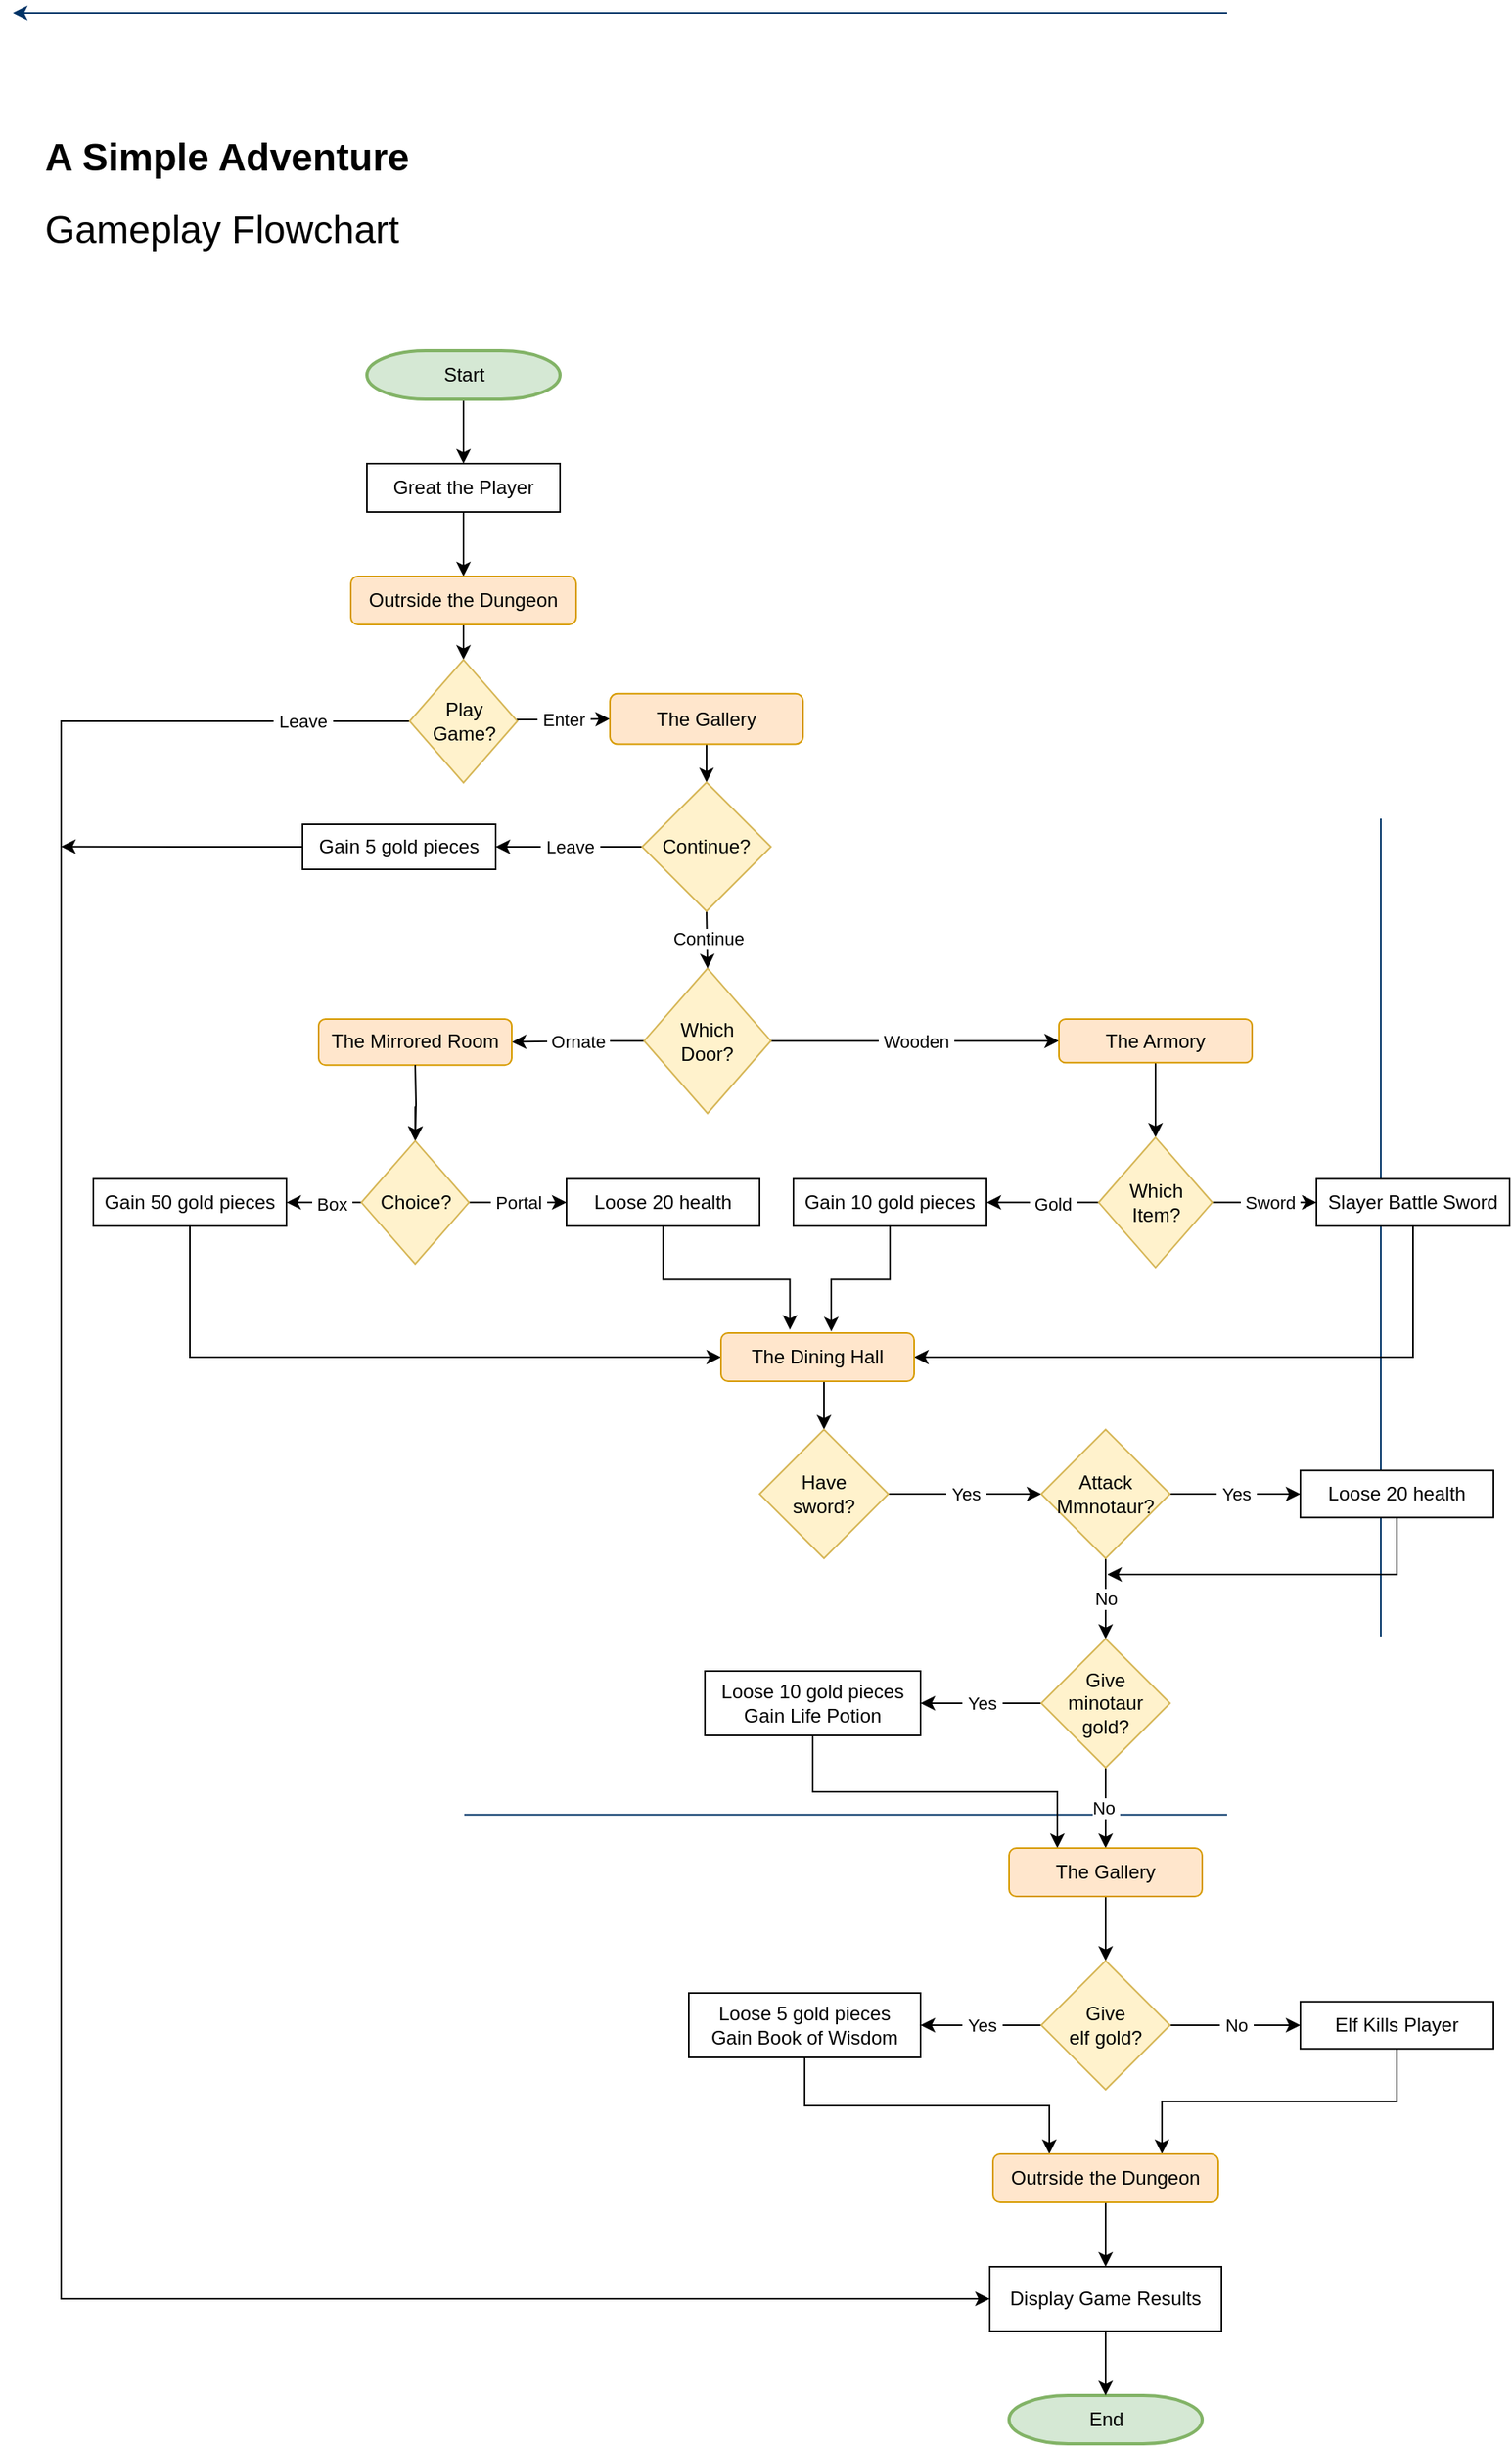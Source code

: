 <mxfile version="15.8.3" type="device"><diagram id="6a731a19-8d31-9384-78a2-239565b7b9f0" name="Page-1"><mxGraphModel dx="1115" dy="562" grid="1" gridSize="10" guides="1" tooltips="1" connect="1" arrows="1" fold="1" page="1" pageScale="1" pageWidth="1169" pageHeight="827" background="none" math="0" shadow="0"><root><mxCell id="0"/><mxCell id="1" parent="0"/><mxCell id="IbJgsTRaqv54AW3eA2a9-58" style="edgeStyle=orthogonalEdgeStyle;rounded=0;orthogonalLoop=1;jettySize=auto;html=1;exitX=0.5;exitY=1;exitDx=0;exitDy=0;exitPerimeter=0;entryX=0.5;entryY=0;entryDx=0;entryDy=0;" edge="1" parent="1" source="2" target="IbJgsTRaqv54AW3eA2a9-55"><mxGeometry relative="1" as="geometry"/></mxCell><mxCell id="2" value="Start" style="shape=mxgraph.flowchart.terminator;strokeWidth=2;gradientDirection=north;fontStyle=0;html=1;fillColor=#d5e8d4;strokeColor=#82b366;" parent="1" vertex="1"><mxGeometry x="320" y="210" width="120" height="30" as="geometry"/></mxCell><mxCell id="40" value="End" style="shape=mxgraph.flowchart.terminator;strokeWidth=2;gradientDirection=north;fontStyle=0;html=1;fillColor=#d5e8d4;strokeColor=#82b366;" parent="1" vertex="1"><mxGeometry x="719" y="1480" width="120" height="30" as="geometry"/></mxCell><mxCell id="45" value="" style="edgeStyle=elbowEdgeStyle;elbow=horizontal;exitX=1;exitY=0.5;exitPerimeter=0;entryX=0.905;entryY=0.5;entryPerimeter=0;fontStyle=1;strokeColor=#003366;strokeWidth=1;html=1;" parent="1" target="34" edge="1"><mxGeometry width="100" height="100" as="geometry"><mxPoint x="380.5" y="1119.25" as="sourcePoint"/><mxPoint x="100" as="targetPoint"/><Array as="points"><mxPoint x="950" y="1320"/></Array></mxGeometry></mxCell><mxCell id="IbJgsTRaqv54AW3eA2a9-57" style="edgeStyle=orthogonalEdgeStyle;rounded=0;orthogonalLoop=1;jettySize=auto;html=1;exitX=0.5;exitY=1;exitDx=0;exitDy=0;entryX=0.5;entryY=0;entryDx=0;entryDy=0;" edge="1" parent="1" source="IbJgsTRaqv54AW3eA2a9-55" target="IbJgsTRaqv54AW3eA2a9-56"><mxGeometry relative="1" as="geometry"/></mxCell><mxCell id="IbJgsTRaqv54AW3eA2a9-55" value="Great the Player" style="rounded=0;whiteSpace=wrap;html=1;" vertex="1" parent="1"><mxGeometry x="320" y="280" width="120" height="30" as="geometry"/></mxCell><mxCell id="IbJgsTRaqv54AW3eA2a9-62" style="edgeStyle=orthogonalEdgeStyle;rounded=0;orthogonalLoop=1;jettySize=auto;html=1;exitX=0.5;exitY=1;exitDx=0;exitDy=0;entryX=0.5;entryY=0;entryDx=0;entryDy=0;" edge="1" parent="1" source="IbJgsTRaqv54AW3eA2a9-56" target="IbJgsTRaqv54AW3eA2a9-59"><mxGeometry relative="1" as="geometry"/></mxCell><mxCell id="IbJgsTRaqv54AW3eA2a9-56" value="Outrside the Dungeon" style="rounded=1;whiteSpace=wrap;html=1;fillColor=#ffe6cc;strokeColor=#d79b00;" vertex="1" parent="1"><mxGeometry x="310" y="350" width="140" height="30" as="geometry"/></mxCell><mxCell id="IbJgsTRaqv54AW3eA2a9-63" value="&amp;nbsp;Enter&amp;nbsp;" style="edgeStyle=orthogonalEdgeStyle;rounded=0;orthogonalLoop=1;jettySize=auto;html=1;exitX=1;exitY=0.5;exitDx=0;exitDy=0;entryX=0;entryY=0.5;entryDx=0;entryDy=0;" edge="1" parent="1" source="IbJgsTRaqv54AW3eA2a9-59" target="IbJgsTRaqv54AW3eA2a9-60"><mxGeometry relative="1" as="geometry"><Array as="points"><mxPoint x="440" y="439"/><mxPoint x="440" y="439"/></Array></mxGeometry></mxCell><mxCell id="IbJgsTRaqv54AW3eA2a9-150" value="&amp;nbsp;Leave&amp;nbsp;" style="edgeStyle=orthogonalEdgeStyle;rounded=0;orthogonalLoop=1;jettySize=auto;html=1;exitX=0;exitY=0.5;exitDx=0;exitDy=0;entryX=0;entryY=0.5;entryDx=0;entryDy=0;" edge="1" parent="1" source="IbJgsTRaqv54AW3eA2a9-59" target="IbJgsTRaqv54AW3eA2a9-146"><mxGeometry x="-0.925" relative="1" as="geometry"><Array as="points"><mxPoint x="130" y="440"/><mxPoint x="130" y="1420"/></Array><mxPoint as="offset"/></mxGeometry></mxCell><mxCell id="IbJgsTRaqv54AW3eA2a9-59" value="Play&lt;br&gt;Game?" style="rhombus;whiteSpace=wrap;html=1;fillColor=#fff2cc;strokeColor=#d6b656;" vertex="1" parent="1"><mxGeometry x="346.55" y="401.78" width="66.9" height="76.44" as="geometry"/></mxCell><mxCell id="IbJgsTRaqv54AW3eA2a9-125" style="edgeStyle=orthogonalEdgeStyle;rounded=0;orthogonalLoop=1;jettySize=auto;html=1;exitX=0.5;exitY=1;exitDx=0;exitDy=0;entryX=0.5;entryY=0;entryDx=0;entryDy=0;" edge="1" parent="1" source="IbJgsTRaqv54AW3eA2a9-60" target="IbJgsTRaqv54AW3eA2a9-122"><mxGeometry relative="1" as="geometry"/></mxCell><mxCell id="IbJgsTRaqv54AW3eA2a9-60" value="The Gallery" style="rounded=1;whiteSpace=wrap;html=1;fillColor=#ffe6cc;strokeColor=#d79b00;" vertex="1" parent="1"><mxGeometry x="471" y="422.85" width="120" height="31.43" as="geometry"/></mxCell><mxCell id="IbJgsTRaqv54AW3eA2a9-67" value="&amp;nbsp;Wooden&amp;nbsp;" style="edgeStyle=orthogonalEdgeStyle;rounded=0;orthogonalLoop=1;jettySize=auto;html=1;exitX=1;exitY=0.5;exitDx=0;exitDy=0;entryX=0;entryY=0.5;entryDx=0;entryDy=0;" edge="1" parent="1" source="IbJgsTRaqv54AW3eA2a9-69" target="IbJgsTRaqv54AW3eA2a9-73"><mxGeometry relative="1" as="geometry"><mxPoint x="600" y="638.57" as="targetPoint"/></mxGeometry></mxCell><mxCell id="IbJgsTRaqv54AW3eA2a9-68" value="&amp;nbsp;Ornate&amp;nbsp;" style="edgeStyle=orthogonalEdgeStyle;rounded=0;orthogonalLoop=1;jettySize=auto;html=1;exitX=0;exitY=0.5;exitDx=0;exitDy=0;entryX=1;entryY=0.5;entryDx=0;entryDy=0;entryPerimeter=0;" edge="1" parent="1" source="IbJgsTRaqv54AW3eA2a9-69" target="IbJgsTRaqv54AW3eA2a9-72"><mxGeometry relative="1" as="geometry"><mxPoint x="440" y="640" as="targetPoint"/></mxGeometry></mxCell><mxCell id="IbJgsTRaqv54AW3eA2a9-69" value="Which&lt;br&gt;Door?" style="rhombus;whiteSpace=wrap;html=1;fillColor=#fff2cc;strokeColor=#d6b656;" vertex="1" parent="1"><mxGeometry x="492.25" y="593.57" width="78.75" height="90" as="geometry"/></mxCell><mxCell id="IbJgsTRaqv54AW3eA2a9-72" value="The Mirrored Room" style="rounded=1;whiteSpace=wrap;html=1;fillColor=#ffe6cc;strokeColor=#d79b00;" vertex="1" parent="1"><mxGeometry x="290" y="625" width="120" height="28.57" as="geometry"/></mxCell><mxCell id="IbJgsTRaqv54AW3eA2a9-95" style="edgeStyle=orthogonalEdgeStyle;rounded=0;orthogonalLoop=1;jettySize=auto;html=1;exitX=0.5;exitY=1;exitDx=0;exitDy=0;entryX=0.5;entryY=0;entryDx=0;entryDy=0;" edge="1" parent="1" source="IbJgsTRaqv54AW3eA2a9-73" target="IbJgsTRaqv54AW3eA2a9-91"><mxGeometry relative="1" as="geometry"/></mxCell><mxCell id="IbJgsTRaqv54AW3eA2a9-73" value="The Armory" style="rounded=1;whiteSpace=wrap;html=1;fillColor=#ffe6cc;strokeColor=#d79b00;" vertex="1" parent="1"><mxGeometry x="750" y="625" width="120" height="27.14" as="geometry"/></mxCell><mxCell id="IbJgsTRaqv54AW3eA2a9-76" value="" style="edgeStyle=orthogonalEdgeStyle;rounded=0;orthogonalLoop=1;jettySize=auto;html=1;" edge="1" parent="1" target="IbJgsTRaqv54AW3eA2a9-80"><mxGeometry relative="1" as="geometry"><mxPoint x="350" y="653.57" as="sourcePoint"/></mxGeometry></mxCell><mxCell id="IbJgsTRaqv54AW3eA2a9-77" style="edgeStyle=orthogonalEdgeStyle;rounded=0;orthogonalLoop=1;jettySize=auto;html=1;exitX=0.5;exitY=1;exitDx=0;exitDy=0;entryX=0.5;entryY=0;entryDx=0;entryDy=0;" edge="1" parent="1" target="IbJgsTRaqv54AW3eA2a9-80"><mxGeometry relative="1" as="geometry"><mxPoint x="350" y="679.28" as="sourcePoint"/></mxGeometry></mxCell><mxCell id="IbJgsTRaqv54AW3eA2a9-79" value="&amp;nbsp;Box&amp;nbsp;" style="edgeStyle=orthogonalEdgeStyle;rounded=0;orthogonalLoop=1;jettySize=auto;html=1;exitX=0;exitY=0.5;exitDx=0;exitDy=0;entryX=1;entryY=0.5;entryDx=0;entryDy=0;" edge="1" parent="1" source="IbJgsTRaqv54AW3eA2a9-80" target="IbJgsTRaqv54AW3eA2a9-83"><mxGeometry x="-0.183" y="1" relative="1" as="geometry"><mxPoint x="270" y="738.565" as="targetPoint"/><mxPoint as="offset"/></mxGeometry></mxCell><mxCell id="IbJgsTRaqv54AW3eA2a9-128" value="&amp;nbsp;Portal&amp;nbsp;" style="edgeStyle=orthogonalEdgeStyle;rounded=0;orthogonalLoop=1;jettySize=auto;html=1;exitX=1;exitY=0.5;exitDx=0;exitDy=0;entryX=0;entryY=0.5;entryDx=0;entryDy=0;" edge="1" parent="1" source="IbJgsTRaqv54AW3eA2a9-80" target="IbJgsTRaqv54AW3eA2a9-84"><mxGeometry relative="1" as="geometry"/></mxCell><mxCell id="IbJgsTRaqv54AW3eA2a9-80" value="Choice?" style="rhombus;whiteSpace=wrap;html=1;fillColor=#fff2cc;strokeColor=#d6b656;" vertex="1" parent="1"><mxGeometry x="316.56" y="700.7" width="66.89" height="76.44" as="geometry"/></mxCell><mxCell id="IbJgsTRaqv54AW3eA2a9-110" style="edgeStyle=orthogonalEdgeStyle;rounded=0;orthogonalLoop=1;jettySize=auto;html=1;exitX=0.5;exitY=1;exitDx=0;exitDy=0;entryX=0;entryY=0.5;entryDx=0;entryDy=0;" edge="1" parent="1" source="IbJgsTRaqv54AW3eA2a9-83" target="IbJgsTRaqv54AW3eA2a9-96"><mxGeometry relative="1" as="geometry"/></mxCell><mxCell id="IbJgsTRaqv54AW3eA2a9-83" value="Gain 50 gold pieces" style="rounded=0;whiteSpace=wrap;html=1;" vertex="1" parent="1"><mxGeometry x="150" y="724.28" width="120" height="29.28" as="geometry"/></mxCell><mxCell id="IbJgsTRaqv54AW3eA2a9-107" style="edgeStyle=orthogonalEdgeStyle;rounded=0;orthogonalLoop=1;jettySize=auto;html=1;exitX=0.5;exitY=1;exitDx=0;exitDy=0;entryX=0.357;entryY=-0.067;entryDx=0;entryDy=0;entryPerimeter=0;" edge="1" parent="1" source="IbJgsTRaqv54AW3eA2a9-84" target="IbJgsTRaqv54AW3eA2a9-96"><mxGeometry relative="1" as="geometry"/></mxCell><mxCell id="IbJgsTRaqv54AW3eA2a9-84" value="Loose 20 health" style="rounded=0;whiteSpace=wrap;html=1;" vertex="1" parent="1"><mxGeometry x="444" y="724.28" width="120" height="29.28" as="geometry"/></mxCell><mxCell id="IbJgsTRaqv54AW3eA2a9-88" value="&amp;nbsp;Gold&amp;nbsp;" style="edgeStyle=orthogonalEdgeStyle;rounded=0;orthogonalLoop=1;jettySize=auto;html=1;exitX=0;exitY=0.5;exitDx=0;exitDy=0;entryX=1;entryY=0.5;entryDx=0;entryDy=0;" edge="1" parent="1" source="IbJgsTRaqv54AW3eA2a9-91" target="IbJgsTRaqv54AW3eA2a9-92"><mxGeometry x="-0.183" y="1" relative="1" as="geometry"><mxPoint x="730" y="737.495" as="targetPoint"/><mxPoint as="offset"/></mxGeometry></mxCell><mxCell id="IbJgsTRaqv54AW3eA2a9-89" style="edgeStyle=orthogonalEdgeStyle;rounded=0;orthogonalLoop=1;jettySize=auto;html=1;exitX=1;exitY=0.5;exitDx=0;exitDy=0;entryX=0;entryY=0.5;entryDx=0;entryDy=0;" edge="1" parent="1" source="IbJgsTRaqv54AW3eA2a9-91" target="IbJgsTRaqv54AW3eA2a9-93"><mxGeometry relative="1" as="geometry"/></mxCell><mxCell id="IbJgsTRaqv54AW3eA2a9-90" value="&amp;nbsp;Sword&amp;nbsp;" style="edgeLabel;html=1;align=center;verticalAlign=middle;resizable=0;points=[];" vertex="1" connectable="0" parent="IbJgsTRaqv54AW3eA2a9-89"><mxGeometry x="0.23" y="1" relative="1" as="geometry"><mxPoint x="-5" y="1" as="offset"/></mxGeometry></mxCell><mxCell id="IbJgsTRaqv54AW3eA2a9-91" value="Which&lt;br&gt;Item?" style="rhombus;whiteSpace=wrap;html=1;fillColor=#fff2cc;strokeColor=#d6b656;" vertex="1" parent="1"><mxGeometry x="774.68" y="698.56" width="70.63" height="80.72" as="geometry"/></mxCell><mxCell id="IbJgsTRaqv54AW3eA2a9-108" style="edgeStyle=orthogonalEdgeStyle;rounded=0;orthogonalLoop=1;jettySize=auto;html=1;exitX=0.5;exitY=1;exitDx=0;exitDy=0;entryX=0.571;entryY=-0.031;entryDx=0;entryDy=0;entryPerimeter=0;" edge="1" parent="1" source="IbJgsTRaqv54AW3eA2a9-92" target="IbJgsTRaqv54AW3eA2a9-96"><mxGeometry relative="1" as="geometry"/></mxCell><mxCell id="IbJgsTRaqv54AW3eA2a9-92" value="Gain 10 gold pieces" style="rounded=0;whiteSpace=wrap;html=1;" vertex="1" parent="1"><mxGeometry x="585" y="724.28" width="120" height="29.28" as="geometry"/></mxCell><mxCell id="IbJgsTRaqv54AW3eA2a9-109" style="edgeStyle=orthogonalEdgeStyle;rounded=0;orthogonalLoop=1;jettySize=auto;html=1;exitX=0.5;exitY=1;exitDx=0;exitDy=0;entryX=1;entryY=0.5;entryDx=0;entryDy=0;" edge="1" parent="1" source="IbJgsTRaqv54AW3eA2a9-93" target="IbJgsTRaqv54AW3eA2a9-96"><mxGeometry relative="1" as="geometry"/></mxCell><mxCell id="IbJgsTRaqv54AW3eA2a9-93" value="Slayer Battle Sword" style="rounded=0;whiteSpace=wrap;html=1;" vertex="1" parent="1"><mxGeometry x="910" y="724.28" width="120" height="29.28" as="geometry"/></mxCell><mxCell id="IbJgsTRaqv54AW3eA2a9-117" style="edgeStyle=orthogonalEdgeStyle;rounded=0;orthogonalLoop=1;jettySize=auto;html=1;exitX=0.5;exitY=1;exitDx=0;exitDy=0;entryX=0.5;entryY=0;entryDx=0;entryDy=0;" edge="1" parent="1" source="IbJgsTRaqv54AW3eA2a9-96" target="IbJgsTRaqv54AW3eA2a9-112"><mxGeometry relative="1" as="geometry"/></mxCell><mxCell id="IbJgsTRaqv54AW3eA2a9-96" value="The Dining Hall" style="rounded=1;whiteSpace=wrap;html=1;fillColor=#ffe6cc;strokeColor=#d79b00;" vertex="1" parent="1"><mxGeometry x="540" y="820" width="120" height="30" as="geometry"/></mxCell><mxCell id="IbJgsTRaqv54AW3eA2a9-114" value="&amp;nbsp;Yes&amp;nbsp;" style="edgeStyle=orthogonalEdgeStyle;rounded=0;orthogonalLoop=1;jettySize=auto;html=1;exitX=1;exitY=0.5;exitDx=0;exitDy=0;entryX=0;entryY=0.5;entryDx=0;entryDy=0;" edge="1" parent="1" source="IbJgsTRaqv54AW3eA2a9-112" target="IbJgsTRaqv54AW3eA2a9-113"><mxGeometry relative="1" as="geometry"/></mxCell><mxCell id="IbJgsTRaqv54AW3eA2a9-112" value="Have&lt;br&gt;sword?" style="rhombus;whiteSpace=wrap;html=1;rounded=0;fillColor=#fff2cc;strokeColor=#d6b656;" vertex="1" parent="1"><mxGeometry x="564" y="880" width="80" height="80" as="geometry"/></mxCell><mxCell id="IbJgsTRaqv54AW3eA2a9-116" value="&amp;nbsp;Yes&amp;nbsp;" style="edgeStyle=orthogonalEdgeStyle;rounded=0;orthogonalLoop=1;jettySize=auto;html=1;exitX=1;exitY=0.5;exitDx=0;exitDy=0;entryX=0;entryY=0.5;entryDx=0;entryDy=0;" edge="1" parent="1" source="IbJgsTRaqv54AW3eA2a9-113" target="IbJgsTRaqv54AW3eA2a9-115"><mxGeometry relative="1" as="geometry"/></mxCell><mxCell id="IbJgsTRaqv54AW3eA2a9-120" value="&amp;nbsp;No&amp;nbsp;" style="edgeStyle=orthogonalEdgeStyle;rounded=0;orthogonalLoop=1;jettySize=auto;html=1;exitX=0.5;exitY=1;exitDx=0;exitDy=0;entryX=0.5;entryY=0;entryDx=0;entryDy=0;" edge="1" parent="1" source="IbJgsTRaqv54AW3eA2a9-113" target="IbJgsTRaqv54AW3eA2a9-118"><mxGeometry relative="1" as="geometry"/></mxCell><mxCell id="IbJgsTRaqv54AW3eA2a9-113" value="Attack&lt;br&gt;Mmnotaur?" style="rhombus;whiteSpace=wrap;html=1;rounded=0;fillColor=#fff2cc;strokeColor=#d6b656;" vertex="1" parent="1"><mxGeometry x="739" y="880" width="80" height="80" as="geometry"/></mxCell><mxCell id="IbJgsTRaqv54AW3eA2a9-131" style="edgeStyle=orthogonalEdgeStyle;rounded=0;orthogonalLoop=1;jettySize=auto;html=1;exitX=0.5;exitY=1;exitDx=0;exitDy=0;" edge="1" parent="1" source="IbJgsTRaqv54AW3eA2a9-115"><mxGeometry relative="1" as="geometry"><mxPoint x="780" y="970" as="targetPoint"/><Array as="points"><mxPoint x="960" y="970"/><mxPoint x="810" y="970"/></Array></mxGeometry></mxCell><mxCell id="IbJgsTRaqv54AW3eA2a9-115" value="Loose 20 health" style="rounded=0;whiteSpace=wrap;html=1;" vertex="1" parent="1"><mxGeometry x="900" y="905.36" width="120" height="29.28" as="geometry"/></mxCell><mxCell id="IbJgsTRaqv54AW3eA2a9-134" value="&amp;nbsp;Yes&amp;nbsp;" style="edgeStyle=orthogonalEdgeStyle;rounded=0;orthogonalLoop=1;jettySize=auto;html=1;exitX=0;exitY=0.5;exitDx=0;exitDy=0;entryX=1;entryY=0.5;entryDx=0;entryDy=0;" edge="1" parent="1" source="IbJgsTRaqv54AW3eA2a9-118" target="IbJgsTRaqv54AW3eA2a9-132"><mxGeometry relative="1" as="geometry"/></mxCell><mxCell id="IbJgsTRaqv54AW3eA2a9-136" value="No&amp;nbsp;" style="edgeStyle=orthogonalEdgeStyle;rounded=0;orthogonalLoop=1;jettySize=auto;html=1;exitX=0.5;exitY=1;exitDx=0;exitDy=0;entryX=0.5;entryY=0;entryDx=0;entryDy=0;" edge="1" parent="1" source="IbJgsTRaqv54AW3eA2a9-118" target="IbJgsTRaqv54AW3eA2a9-135"><mxGeometry relative="1" as="geometry"/></mxCell><mxCell id="IbJgsTRaqv54AW3eA2a9-118" value="Give&lt;br&gt;minotaur&lt;br&gt;gold?" style="rhombus;whiteSpace=wrap;html=1;rounded=0;fillColor=#fff2cc;strokeColor=#d6b656;" vertex="1" parent="1"><mxGeometry x="739" y="1010" width="80" height="80" as="geometry"/></mxCell><mxCell id="IbJgsTRaqv54AW3eA2a9-124" value="Continue" style="edgeStyle=orthogonalEdgeStyle;rounded=0;orthogonalLoop=1;jettySize=auto;html=1;exitX=0.5;exitY=1;exitDx=0;exitDy=0;entryX=0.5;entryY=0;entryDx=0;entryDy=0;" edge="1" parent="1" source="IbJgsTRaqv54AW3eA2a9-122" target="IbJgsTRaqv54AW3eA2a9-69"><mxGeometry relative="1" as="geometry"/></mxCell><mxCell id="IbJgsTRaqv54AW3eA2a9-126" value="&amp;nbsp;Leave&amp;nbsp;" style="edgeStyle=orthogonalEdgeStyle;rounded=0;orthogonalLoop=1;jettySize=auto;html=1;exitX=0;exitY=0.5;exitDx=0;exitDy=0;entryX=1;entryY=0.5;entryDx=0;entryDy=0;" edge="1" parent="1" source="IbJgsTRaqv54AW3eA2a9-122" target="IbJgsTRaqv54AW3eA2a9-123"><mxGeometry relative="1" as="geometry"><Array as="points"><mxPoint x="450" y="518"/><mxPoint x="450" y="518"/></Array></mxGeometry></mxCell><mxCell id="IbJgsTRaqv54AW3eA2a9-122" value="Continue?" style="rhombus;whiteSpace=wrap;html=1;rounded=0;fillColor=#fff2cc;strokeColor=#d6b656;" vertex="1" parent="1"><mxGeometry x="491" y="478" width="80" height="80" as="geometry"/></mxCell><mxCell id="IbJgsTRaqv54AW3eA2a9-151" style="edgeStyle=orthogonalEdgeStyle;rounded=0;orthogonalLoop=1;jettySize=auto;html=1;exitX=0;exitY=0.5;exitDx=0;exitDy=0;" edge="1" parent="1" source="IbJgsTRaqv54AW3eA2a9-123"><mxGeometry relative="1" as="geometry"><mxPoint x="130" y="517.857" as="targetPoint"/></mxGeometry></mxCell><mxCell id="IbJgsTRaqv54AW3eA2a9-123" value="Gain 5 gold pieces" style="rounded=0;whiteSpace=wrap;html=1;" vertex="1" parent="1"><mxGeometry x="280" y="504" width="120" height="28" as="geometry"/></mxCell><mxCell id="IbJgsTRaqv54AW3eA2a9-153" style="edgeStyle=orthogonalEdgeStyle;rounded=0;orthogonalLoop=1;jettySize=auto;html=1;exitX=0.5;exitY=1;exitDx=0;exitDy=0;entryX=0.25;entryY=0;entryDx=0;entryDy=0;fontSize=24;" edge="1" parent="1" source="IbJgsTRaqv54AW3eA2a9-132" target="IbJgsTRaqv54AW3eA2a9-135"><mxGeometry relative="1" as="geometry"/></mxCell><mxCell id="IbJgsTRaqv54AW3eA2a9-132" value="Loose 10 gold pieces&lt;br&gt;Gain Life Potion" style="rounded=0;whiteSpace=wrap;html=1;" vertex="1" parent="1"><mxGeometry x="530" y="1030" width="134" height="40" as="geometry"/></mxCell><mxCell id="IbJgsTRaqv54AW3eA2a9-138" style="edgeStyle=orthogonalEdgeStyle;rounded=0;orthogonalLoop=1;jettySize=auto;html=1;exitX=0.5;exitY=1;exitDx=0;exitDy=0;entryX=0.5;entryY=0;entryDx=0;entryDy=0;" edge="1" parent="1" source="IbJgsTRaqv54AW3eA2a9-135" target="IbJgsTRaqv54AW3eA2a9-137"><mxGeometry relative="1" as="geometry"/></mxCell><mxCell id="IbJgsTRaqv54AW3eA2a9-135" value="The Gallery" style="rounded=1;whiteSpace=wrap;html=1;fillColor=#ffe6cc;strokeColor=#d79b00;" vertex="1" parent="1"><mxGeometry x="719" y="1140" width="120" height="30" as="geometry"/></mxCell><mxCell id="IbJgsTRaqv54AW3eA2a9-140" value="&amp;nbsp;Yes&amp;nbsp;" style="edgeStyle=orthogonalEdgeStyle;rounded=0;orthogonalLoop=1;jettySize=auto;html=1;exitX=0;exitY=0.5;exitDx=0;exitDy=0;entryX=1;entryY=0.5;entryDx=0;entryDy=0;" edge="1" parent="1" source="IbJgsTRaqv54AW3eA2a9-137" target="IbJgsTRaqv54AW3eA2a9-139"><mxGeometry relative="1" as="geometry"/></mxCell><mxCell id="IbJgsTRaqv54AW3eA2a9-142" value="&amp;nbsp;No&amp;nbsp;" style="edgeStyle=orthogonalEdgeStyle;rounded=0;orthogonalLoop=1;jettySize=auto;html=1;exitX=1;exitY=0.5;exitDx=0;exitDy=0;entryX=0;entryY=0.5;entryDx=0;entryDy=0;" edge="1" parent="1" source="IbJgsTRaqv54AW3eA2a9-137" target="IbJgsTRaqv54AW3eA2a9-141"><mxGeometry relative="1" as="geometry"/></mxCell><mxCell id="IbJgsTRaqv54AW3eA2a9-137" value="Give&lt;br&gt;elf gold?" style="rhombus;whiteSpace=wrap;html=1;rounded=0;fillColor=#fff2cc;strokeColor=#d6b656;" vertex="1" parent="1"><mxGeometry x="739" y="1210" width="80" height="80" as="geometry"/></mxCell><mxCell id="IbJgsTRaqv54AW3eA2a9-145" style="edgeStyle=orthogonalEdgeStyle;rounded=0;orthogonalLoop=1;jettySize=auto;html=1;exitX=0.5;exitY=1;exitDx=0;exitDy=0;entryX=0.25;entryY=0;entryDx=0;entryDy=0;" edge="1" parent="1" source="IbJgsTRaqv54AW3eA2a9-139" target="IbJgsTRaqv54AW3eA2a9-143"><mxGeometry relative="1" as="geometry"/></mxCell><mxCell id="IbJgsTRaqv54AW3eA2a9-139" value="Loose 5 gold pieces&lt;br&gt;Gain Book of Wisdom" style="rounded=0;whiteSpace=wrap;html=1;" vertex="1" parent="1"><mxGeometry x="520" y="1230" width="144" height="40" as="geometry"/></mxCell><mxCell id="IbJgsTRaqv54AW3eA2a9-144" style="edgeStyle=orthogonalEdgeStyle;rounded=0;orthogonalLoop=1;jettySize=auto;html=1;exitX=0.5;exitY=1;exitDx=0;exitDy=0;entryX=0.75;entryY=0;entryDx=0;entryDy=0;" edge="1" parent="1" source="IbJgsTRaqv54AW3eA2a9-141" target="IbJgsTRaqv54AW3eA2a9-143"><mxGeometry relative="1" as="geometry"/></mxCell><mxCell id="IbJgsTRaqv54AW3eA2a9-141" value="Elf Kills Player" style="rounded=0;whiteSpace=wrap;html=1;" vertex="1" parent="1"><mxGeometry x="900" y="1235.36" width="120" height="29.28" as="geometry"/></mxCell><mxCell id="IbJgsTRaqv54AW3eA2a9-147" style="edgeStyle=orthogonalEdgeStyle;rounded=0;orthogonalLoop=1;jettySize=auto;html=1;exitX=0.5;exitY=1;exitDx=0;exitDy=0;entryX=0.5;entryY=0;entryDx=0;entryDy=0;" edge="1" parent="1" source="IbJgsTRaqv54AW3eA2a9-143" target="IbJgsTRaqv54AW3eA2a9-146"><mxGeometry relative="1" as="geometry"/></mxCell><mxCell id="IbJgsTRaqv54AW3eA2a9-143" value="Outrside the Dungeon" style="rounded=1;whiteSpace=wrap;html=1;fillColor=#ffe6cc;strokeColor=#d79b00;" vertex="1" parent="1"><mxGeometry x="709" y="1330" width="140" height="30" as="geometry"/></mxCell><mxCell id="IbJgsTRaqv54AW3eA2a9-148" style="edgeStyle=orthogonalEdgeStyle;rounded=0;orthogonalLoop=1;jettySize=auto;html=1;exitX=0.5;exitY=1;exitDx=0;exitDy=0;entryX=0.5;entryY=0;entryDx=0;entryDy=0;entryPerimeter=0;" edge="1" parent="1" source="IbJgsTRaqv54AW3eA2a9-146" target="40"><mxGeometry relative="1" as="geometry"/></mxCell><mxCell id="IbJgsTRaqv54AW3eA2a9-146" value="Display Game Results" style="rounded=0;whiteSpace=wrap;html=1;" vertex="1" parent="1"><mxGeometry x="707" y="1400" width="144" height="40" as="geometry"/></mxCell><mxCell id="IbJgsTRaqv54AW3eA2a9-152" value="&lt;h1&gt;A Simple Adventure&lt;/h1&gt;&lt;div&gt;&lt;font style=&quot;font-size: 24px&quot;&gt;Gameplay Flowchart&lt;/font&gt;&lt;/div&gt;" style="text;html=1;strokeColor=none;fillColor=none;spacing=5;spacingTop=-20;whiteSpace=wrap;overflow=hidden;rounded=0;" vertex="1" parent="1"><mxGeometry x="115" y="70" width="415" height="90" as="geometry"/></mxCell></root></mxGraphModel></diagram></mxfile>